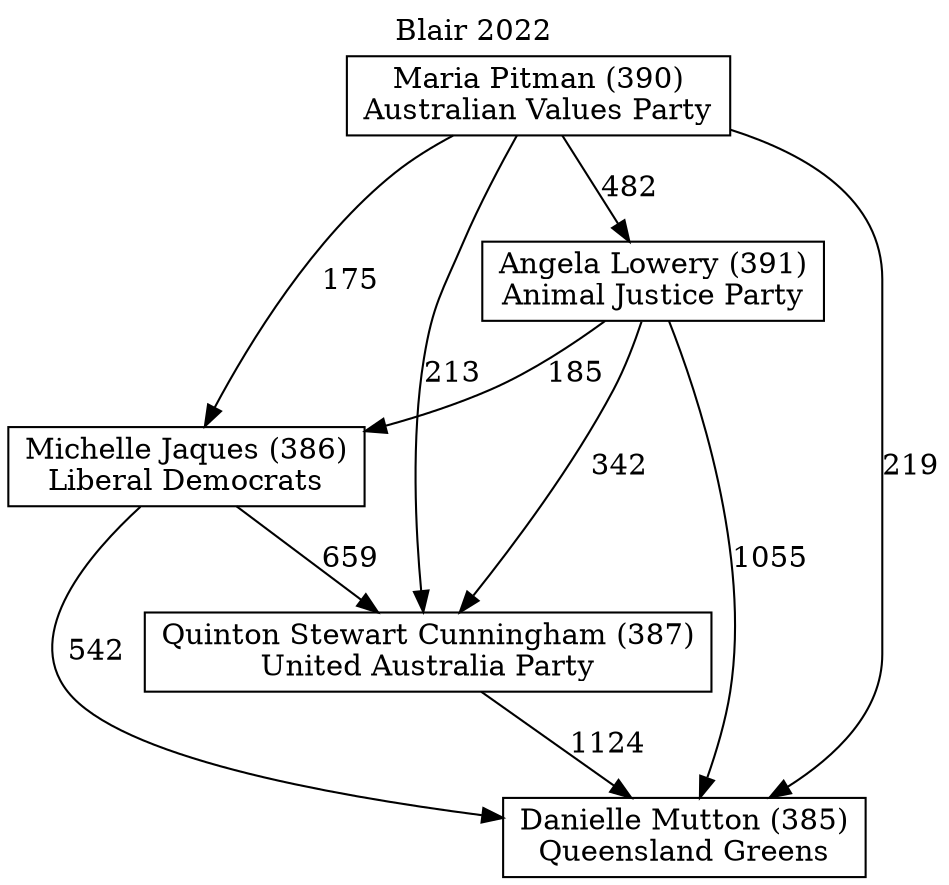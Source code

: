 // House preference flow
digraph "Danielle Mutton (385)_Blair_2022" {
	graph [label="Blair 2022" labelloc=t mclimit=10]
	node [shape=box]
	"Danielle Mutton (385)" [label="Danielle Mutton (385)
Queensland Greens"]
	"Michelle Jaques (386)" [label="Michelle Jaques (386)
Liberal Democrats"]
	"Angela Lowery (391)" [label="Angela Lowery (391)
Animal Justice Party"]
	"Maria Pitman (390)" [label="Maria Pitman (390)
Australian Values Party"]
	"Quinton Stewart Cunningham (387)" [label="Quinton Stewart Cunningham (387)
United Australia Party"]
	"Maria Pitman (390)" -> "Quinton Stewart Cunningham (387)" [label=213]
	"Maria Pitman (390)" -> "Michelle Jaques (386)" [label=175]
	"Michelle Jaques (386)" -> "Danielle Mutton (385)" [label=542]
	"Angela Lowery (391)" -> "Danielle Mutton (385)" [label=1055]
	"Maria Pitman (390)" -> "Angela Lowery (391)" [label=482]
	"Quinton Stewart Cunningham (387)" -> "Danielle Mutton (385)" [label=1124]
	"Angela Lowery (391)" -> "Michelle Jaques (386)" [label=185]
	"Maria Pitman (390)" -> "Danielle Mutton (385)" [label=219]
	"Michelle Jaques (386)" -> "Quinton Stewart Cunningham (387)" [label=659]
	"Angela Lowery (391)" -> "Quinton Stewart Cunningham (387)" [label=342]
}

